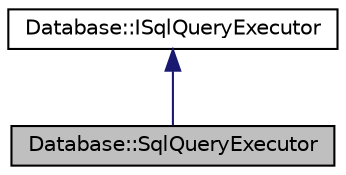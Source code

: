digraph "Database::SqlQueryExecutor"
{
 // LATEX_PDF_SIZE
  edge [fontname="Helvetica",fontsize="10",labelfontname="Helvetica",labelfontsize="10"];
  node [fontname="Helvetica",fontsize="10",shape=record];
  Node1 [label="Database::SqlQueryExecutor",height=0.2,width=0.4,color="black", fillcolor="grey75", style="filled", fontcolor="black",tooltip=" "];
  Node2 -> Node1 [dir="back",color="midnightblue",fontsize="10",style="solid",fontname="Helvetica"];
  Node2 [label="Database::ISqlQueryExecutor",height=0.2,width=0.4,color="black", fillcolor="white", style="filled",URL="$struct_database_1_1_i_sql_query_executor.html",tooltip=" "];
}
